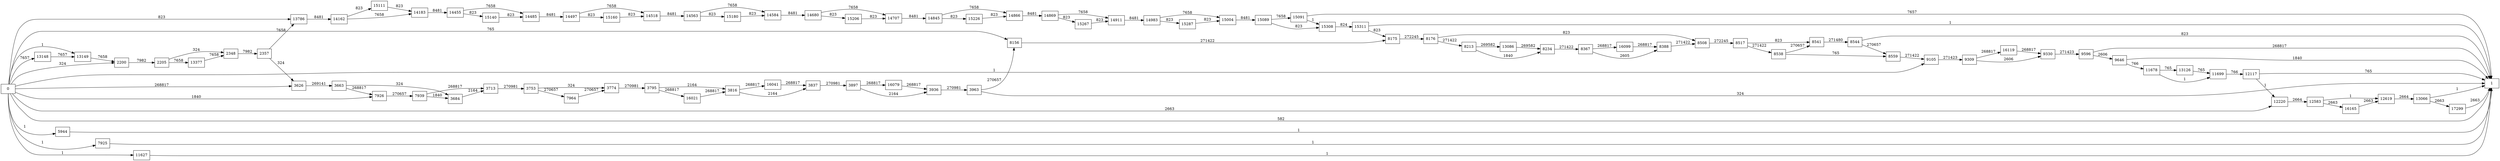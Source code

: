 digraph {
	graph [rankdir=LR]
	node [shape=rectangle]
	2200 -> 2205 [label=7982]
	2205 -> 2348 [label=324]
	2205 -> 13377 [label=7658]
	2348 -> 2357 [label=7982]
	2357 -> 3626 [label=324]
	2357 -> 13786 [label=7658]
	3626 -> 3663 [label=269141]
	3663 -> 3684 [label=324]
	3663 -> 7926 [label=268817]
	3684 -> 3713 [label=2164]
	3713 -> 3753 [label=270981]
	3753 -> 3774 [label=324]
	3753 -> 7964 [label=270657]
	3774 -> 3795 [label=270981]
	3795 -> 3816 [label=2164]
	3795 -> 16021 [label=268817]
	3816 -> 3837 [label=2164]
	3816 -> 16041 [label=268817]
	3837 -> 3897 [label=270981]
	3897 -> 3936 [label=2164]
	3897 -> 16079 [label=268817]
	3936 -> 3963 [label=270981]
	3963 -> 1 [label=324]
	3963 -> 8156 [label=270657]
	5944 -> 1 [label=1]
	7925 -> 1 [label=1]
	7926 -> 7939 [label=270657]
	7939 -> 3684 [label=1840]
	7939 -> 3713 [label=268817]
	7964 -> 3774 [label=270657]
	8156 -> 8175 [label=271422]
	8175 -> 8176 [label=272245]
	8176 -> 8213 [label=271422]
	8176 -> 8508 [label=823]
	8213 -> 8234 [label=1840]
	8213 -> 13086 [label=269582]
	8234 -> 8367 [label=271422]
	8367 -> 8388 [label=2605]
	8367 -> 16099 [label=268817]
	8388 -> 8508 [label=271422]
	8508 -> 8517 [label=272245]
	8517 -> 8538 [label=271422]
	8517 -> 8541 [label=823]
	8538 -> 8541 [label=270657]
	8538 -> 8559 [label=765]
	8541 -> 8544 [label=271480]
	8544 -> 8559 [label=270657]
	8544 -> 1 [label=823]
	8559 -> 9105 [label=271422]
	9105 -> 9309 [label=271423]
	9309 -> 9330 [label=2606]
	9309 -> 16119 [label=268817]
	9330 -> 9596 [label=271423]
	9596 -> 9646 [label=2606]
	9596 -> 1 [label=268817]
	9646 -> 1 [label=1840]
	9646 -> 11678 [label=766]
	11627 -> 1 [label=1]
	11678 -> 11699 [label=1]
	11678 -> 13126 [label=765]
	11699 -> 12117 [label=766]
	12117 -> 1 [label=765]
	12117 -> 12220 [label=1]
	12220 -> 12583 [label=2664]
	12583 -> 12619 [label=1]
	12583 -> 16165 [label=2663]
	12619 -> 13066 [label=2664]
	13066 -> 1 [label=1]
	13066 -> 17299 [label=2663]
	13086 -> 8234 [label=269582]
	13126 -> 11699 [label=765]
	13148 -> 13149 [label=7657]
	13149 -> 2200 [label=7658]
	13377 -> 2348 [label=7658]
	13786 -> 14162 [label=8481]
	14162 -> 14183 [label=7658]
	14162 -> 15111 [label=823]
	14183 -> 14455 [label=8481]
	14455 -> 14485 [label=7658]
	14455 -> 15140 [label=823]
	14485 -> 14497 [label=8481]
	14497 -> 14518 [label=7658]
	14497 -> 15160 [label=823]
	14518 -> 14563 [label=8481]
	14563 -> 14584 [label=7658]
	14563 -> 15180 [label=823]
	14584 -> 14680 [label=8481]
	14680 -> 14707 [label=7658]
	14680 -> 15206 [label=823]
	14707 -> 14845 [label=8481]
	14845 -> 14866 [label=7658]
	14845 -> 15226 [label=823]
	14866 -> 14869 [label=8481]
	14869 -> 14911 [label=7658]
	14869 -> 15267 [label=823]
	14911 -> 14983 [label=8481]
	14983 -> 15004 [label=7658]
	14983 -> 15287 [label=823]
	15004 -> 15089 [label=8481]
	15089 -> 15091 [label=7658]
	15089 -> 15308 [label=823]
	15091 -> 1 [label=7657]
	15091 -> 15308 [label=1]
	15111 -> 14183 [label=823]
	15140 -> 14485 [label=823]
	15160 -> 14518 [label=823]
	15180 -> 14584 [label=823]
	15206 -> 14707 [label=823]
	15226 -> 14866 [label=823]
	15267 -> 14911 [label=823]
	15287 -> 15004 [label=823]
	15308 -> 15311 [label=824]
	15311 -> 1 [label=1]
	15311 -> 8175 [label=823]
	16021 -> 3816 [label=268817]
	16041 -> 3837 [label=268817]
	16079 -> 3936 [label=268817]
	16099 -> 8388 [label=268817]
	16119 -> 9330 [label=268817]
	16165 -> 12619 [label=2663]
	17299 -> 1 [label=2663]
	0 -> 7926 [label=1840]
	0 -> 9105 [label=1]
	0 -> 8156 [label=765]
	0 -> 13786 [label=823]
	0 -> 13149 [label=1]
	0 -> 3626 [label=268817]
	0 -> 12220 [label=2663]
	0 -> 1 [label=582]
	0 -> 2200 [label=324]
	0 -> 5944 [label=1]
	0 -> 7925 [label=1]
	0 -> 11627 [label=1]
	0 -> 13148 [label=7657]
}
